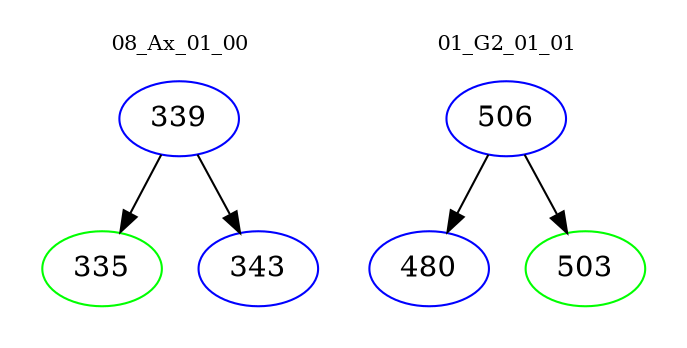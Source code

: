 digraph{
subgraph cluster_0 {
color = white
label = "08_Ax_01_00";
fontsize=10;
T0_339 [label="339", color="blue"]
T0_339 -> T0_335 [color="black"]
T0_335 [label="335", color="green"]
T0_339 -> T0_343 [color="black"]
T0_343 [label="343", color="blue"]
}
subgraph cluster_1 {
color = white
label = "01_G2_01_01";
fontsize=10;
T1_506 [label="506", color="blue"]
T1_506 -> T1_480 [color="black"]
T1_480 [label="480", color="blue"]
T1_506 -> T1_503 [color="black"]
T1_503 [label="503", color="green"]
}
}
